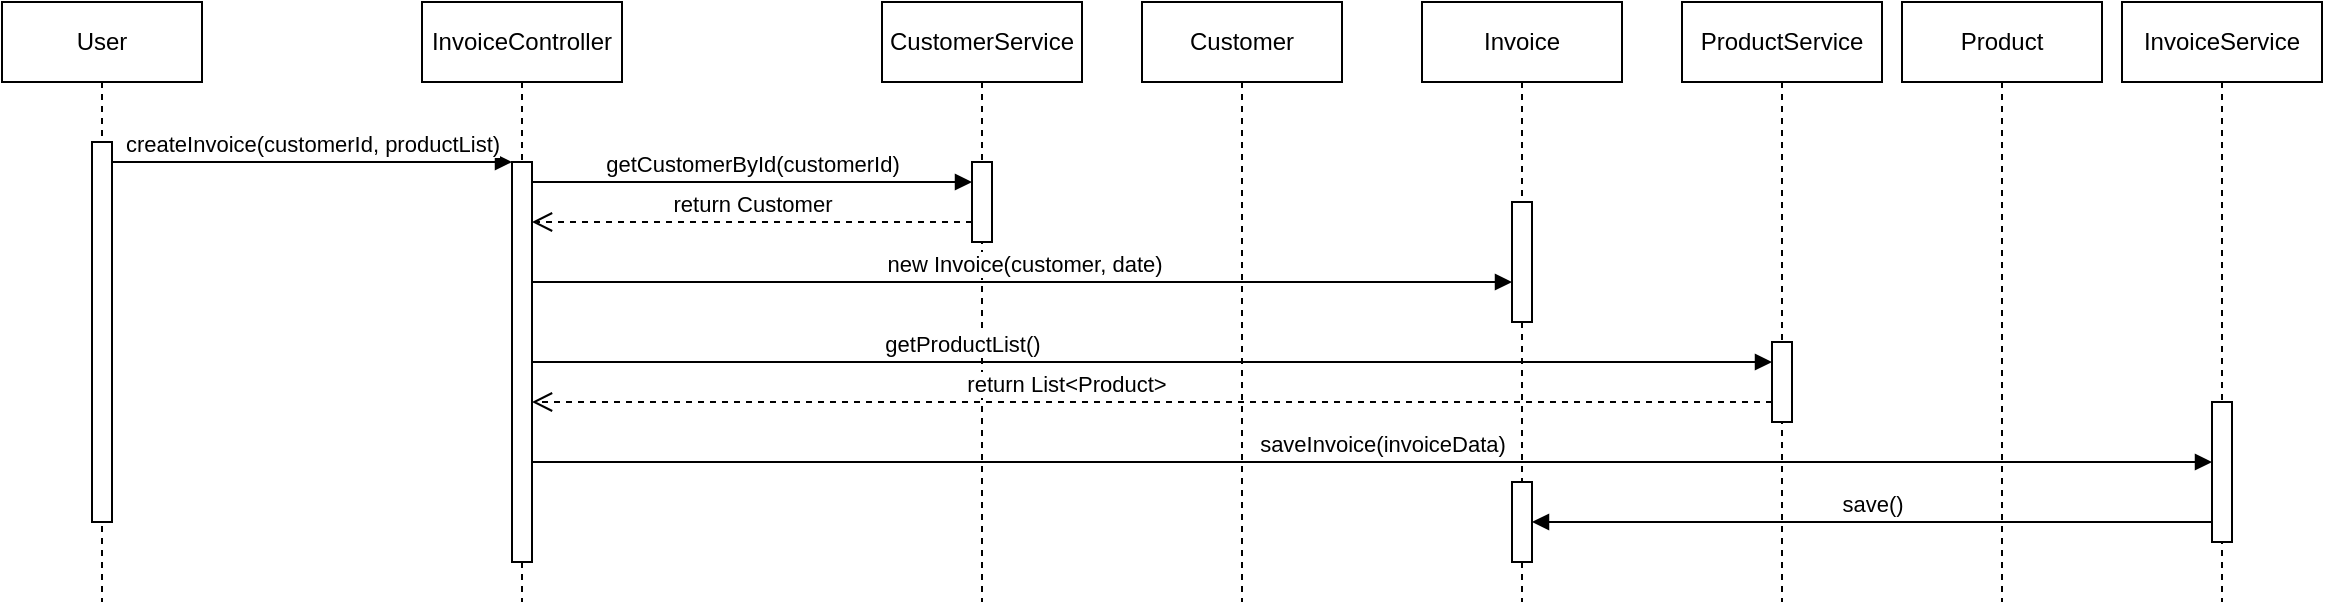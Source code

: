 <mxfile version="24.7.17">
  <diagram name="Page-1" id="2YBvvXClWsGukQMizWep">
    <mxGraphModel dx="1185" dy="683" grid="1" gridSize="10" guides="1" tooltips="1" connect="1" arrows="1" fold="1" page="1" pageScale="1" pageWidth="850" pageHeight="1100" math="0" shadow="0">
      <root>
        <mxCell id="0" />
        <mxCell id="1" parent="0" />
        <mxCell id="aM9ryv3xv72pqoxQDRHE-1" value="User" style="shape=umlLifeline;perimeter=lifelinePerimeter;whiteSpace=wrap;html=1;container=0;dropTarget=0;collapsible=0;recursiveResize=0;outlineConnect=0;portConstraint=eastwest;newEdgeStyle={&quot;edgeStyle&quot;:&quot;elbowEdgeStyle&quot;,&quot;elbow&quot;:&quot;vertical&quot;,&quot;curved&quot;:0,&quot;rounded&quot;:0};" parent="1" vertex="1">
          <mxGeometry x="40" y="40" width="100" height="300" as="geometry" />
        </mxCell>
        <mxCell id="aM9ryv3xv72pqoxQDRHE-2" value="" style="html=1;points=[];perimeter=orthogonalPerimeter;outlineConnect=0;targetShapes=umlLifeline;portConstraint=eastwest;newEdgeStyle={&quot;edgeStyle&quot;:&quot;elbowEdgeStyle&quot;,&quot;elbow&quot;:&quot;vertical&quot;,&quot;curved&quot;:0,&quot;rounded&quot;:0};" parent="aM9ryv3xv72pqoxQDRHE-1" vertex="1">
          <mxGeometry x="45" y="70" width="10" height="190" as="geometry" />
        </mxCell>
        <mxCell id="aM9ryv3xv72pqoxQDRHE-5" value="InvoiceController" style="shape=umlLifeline;perimeter=lifelinePerimeter;whiteSpace=wrap;html=1;container=0;dropTarget=0;collapsible=0;recursiveResize=0;outlineConnect=0;portConstraint=eastwest;newEdgeStyle={&quot;edgeStyle&quot;:&quot;elbowEdgeStyle&quot;,&quot;elbow&quot;:&quot;vertical&quot;,&quot;curved&quot;:0,&quot;rounded&quot;:0};" parent="1" vertex="1">
          <mxGeometry x="250" y="40" width="100" height="300" as="geometry" />
        </mxCell>
        <mxCell id="aM9ryv3xv72pqoxQDRHE-6" value="" style="html=1;points=[];perimeter=orthogonalPerimeter;outlineConnect=0;targetShapes=umlLifeline;portConstraint=eastwest;newEdgeStyle={&quot;edgeStyle&quot;:&quot;elbowEdgeStyle&quot;,&quot;elbow&quot;:&quot;vertical&quot;,&quot;curved&quot;:0,&quot;rounded&quot;:0};" parent="aM9ryv3xv72pqoxQDRHE-5" vertex="1">
          <mxGeometry x="45" y="80" width="10" height="200" as="geometry" />
        </mxCell>
        <mxCell id="aM9ryv3xv72pqoxQDRHE-7" value="createInvoice(customerId, productList)" style="html=1;verticalAlign=bottom;endArrow=block;edgeStyle=elbowEdgeStyle;elbow=vertical;curved=0;rounded=0;" parent="1" source="aM9ryv3xv72pqoxQDRHE-2" target="aM9ryv3xv72pqoxQDRHE-6" edge="1">
          <mxGeometry x="0.002" relative="1" as="geometry">
            <mxPoint x="195" y="130" as="sourcePoint" />
            <Array as="points">
              <mxPoint x="180" y="120" />
            </Array>
            <mxPoint as="offset" />
          </mxGeometry>
        </mxCell>
        <mxCell id="aM9ryv3xv72pqoxQDRHE-8" value="return Customer" style="html=1;verticalAlign=bottom;endArrow=open;dashed=1;endSize=8;edgeStyle=elbowEdgeStyle;elbow=vertical;curved=0;rounded=0;" parent="1" source="YGuOqZrckGrkjfr9ZgoB-3" target="aM9ryv3xv72pqoxQDRHE-6" edge="1">
          <mxGeometry relative="1" as="geometry">
            <mxPoint x="315" y="150" as="targetPoint" />
            <Array as="points">
              <mxPoint x="415" y="150" />
            </Array>
            <mxPoint x="505" y="150" as="sourcePoint" />
          </mxGeometry>
        </mxCell>
        <mxCell id="YGuOqZrckGrkjfr9ZgoB-2" value="CustomerService" style="shape=umlLifeline;perimeter=lifelinePerimeter;whiteSpace=wrap;html=1;container=0;dropTarget=0;collapsible=0;recursiveResize=0;outlineConnect=0;portConstraint=eastwest;newEdgeStyle={&quot;edgeStyle&quot;:&quot;elbowEdgeStyle&quot;,&quot;elbow&quot;:&quot;vertical&quot;,&quot;curved&quot;:0,&quot;rounded&quot;:0};" vertex="1" parent="1">
          <mxGeometry x="480" y="40" width="100" height="300" as="geometry" />
        </mxCell>
        <mxCell id="YGuOqZrckGrkjfr9ZgoB-3" value="" style="html=1;points=[];perimeter=orthogonalPerimeter;outlineConnect=0;targetShapes=umlLifeline;portConstraint=eastwest;newEdgeStyle={&quot;edgeStyle&quot;:&quot;elbowEdgeStyle&quot;,&quot;elbow&quot;:&quot;vertical&quot;,&quot;curved&quot;:0,&quot;rounded&quot;:0};" vertex="1" parent="YGuOqZrckGrkjfr9ZgoB-2">
          <mxGeometry x="45" y="80" width="10" height="40" as="geometry" />
        </mxCell>
        <mxCell id="YGuOqZrckGrkjfr9ZgoB-6" value="ProductService" style="shape=umlLifeline;perimeter=lifelinePerimeter;whiteSpace=wrap;html=1;container=0;dropTarget=0;collapsible=0;recursiveResize=0;outlineConnect=0;portConstraint=eastwest;newEdgeStyle={&quot;edgeStyle&quot;:&quot;elbowEdgeStyle&quot;,&quot;elbow&quot;:&quot;vertical&quot;,&quot;curved&quot;:0,&quot;rounded&quot;:0};" vertex="1" parent="1">
          <mxGeometry x="880" y="40" width="100" height="300" as="geometry" />
        </mxCell>
        <mxCell id="YGuOqZrckGrkjfr9ZgoB-7" value="" style="html=1;points=[];perimeter=orthogonalPerimeter;outlineConnect=0;targetShapes=umlLifeline;portConstraint=eastwest;newEdgeStyle={&quot;edgeStyle&quot;:&quot;elbowEdgeStyle&quot;,&quot;elbow&quot;:&quot;vertical&quot;,&quot;curved&quot;:0,&quot;rounded&quot;:0};" vertex="1" parent="YGuOqZrckGrkjfr9ZgoB-6">
          <mxGeometry x="45" y="170" width="10" height="40" as="geometry" />
        </mxCell>
        <mxCell id="YGuOqZrckGrkjfr9ZgoB-9" value="InvoiceService" style="shape=umlLifeline;perimeter=lifelinePerimeter;whiteSpace=wrap;html=1;container=0;dropTarget=0;collapsible=0;recursiveResize=0;outlineConnect=0;portConstraint=eastwest;newEdgeStyle={&quot;edgeStyle&quot;:&quot;elbowEdgeStyle&quot;,&quot;elbow&quot;:&quot;vertical&quot;,&quot;curved&quot;:0,&quot;rounded&quot;:0};" vertex="1" parent="1">
          <mxGeometry x="1100" y="40" width="100" height="300" as="geometry" />
        </mxCell>
        <mxCell id="YGuOqZrckGrkjfr9ZgoB-10" value="" style="html=1;points=[];perimeter=orthogonalPerimeter;outlineConnect=0;targetShapes=umlLifeline;portConstraint=eastwest;newEdgeStyle={&quot;edgeStyle&quot;:&quot;elbowEdgeStyle&quot;,&quot;elbow&quot;:&quot;vertical&quot;,&quot;curved&quot;:0,&quot;rounded&quot;:0};" vertex="1" parent="YGuOqZrckGrkjfr9ZgoB-9">
          <mxGeometry x="45" y="200" width="10" height="70" as="geometry" />
        </mxCell>
        <mxCell id="YGuOqZrckGrkjfr9ZgoB-12" value="getCustomerById(customerId)" style="html=1;verticalAlign=bottom;endArrow=block;edgeStyle=elbowEdgeStyle;elbow=vertical;curved=0;rounded=0;" edge="1" parent="1" source="aM9ryv3xv72pqoxQDRHE-6" target="YGuOqZrckGrkjfr9ZgoB-3">
          <mxGeometry x="0.002" relative="1" as="geometry">
            <mxPoint x="310" y="140.14" as="sourcePoint" />
            <Array as="points">
              <mxPoint x="380" y="130" />
            </Array>
            <mxPoint x="390" y="140.14" as="targetPoint" />
            <mxPoint as="offset" />
          </mxGeometry>
        </mxCell>
        <mxCell id="YGuOqZrckGrkjfr9ZgoB-14" value="saveInvoice(invoiceData)" style="html=1;verticalAlign=bottom;endArrow=block;edgeStyle=elbowEdgeStyle;elbow=vertical;curved=0;rounded=0;" edge="1" parent="1" source="aM9ryv3xv72pqoxQDRHE-6" target="YGuOqZrckGrkjfr9ZgoB-10">
          <mxGeometry x="0.012" relative="1" as="geometry">
            <mxPoint x="305" y="270" as="sourcePoint" />
            <Array as="points">
              <mxPoint x="390" y="270" />
            </Array>
            <mxPoint x="1055" y="270" as="targetPoint" />
            <mxPoint as="offset" />
          </mxGeometry>
        </mxCell>
        <mxCell id="YGuOqZrckGrkjfr9ZgoB-16" value="getProductList()" style="html=1;verticalAlign=bottom;endArrow=block;edgeStyle=elbowEdgeStyle;elbow=vertical;curved=0;rounded=0;" edge="1" parent="1" source="aM9ryv3xv72pqoxQDRHE-6" target="YGuOqZrckGrkjfr9ZgoB-7">
          <mxGeometry x="-0.306" relative="1" as="geometry">
            <mxPoint x="305" y="220" as="sourcePoint" />
            <Array as="points">
              <mxPoint x="510" y="220" />
            </Array>
            <mxPoint x="915" y="220" as="targetPoint" />
            <mxPoint as="offset" />
          </mxGeometry>
        </mxCell>
        <mxCell id="YGuOqZrckGrkjfr9ZgoB-18" value="return List&amp;lt;Product&amp;gt;" style="html=1;verticalAlign=bottom;endArrow=open;dashed=1;endSize=8;edgeStyle=elbowEdgeStyle;elbow=vertical;curved=0;rounded=0;" edge="1" parent="1" source="YGuOqZrckGrkjfr9ZgoB-7" target="aM9ryv3xv72pqoxQDRHE-6">
          <mxGeometry x="0.139" relative="1" as="geometry">
            <mxPoint x="305" y="240" as="targetPoint" />
            <Array as="points">
              <mxPoint x="515" y="240" />
            </Array>
            <mxPoint x="915" y="240" as="sourcePoint" />
            <mxPoint as="offset" />
          </mxGeometry>
        </mxCell>
        <mxCell id="YGuOqZrckGrkjfr9ZgoB-19" value="Customer" style="shape=umlLifeline;perimeter=lifelinePerimeter;whiteSpace=wrap;html=1;container=0;dropTarget=0;collapsible=0;recursiveResize=0;outlineConnect=0;portConstraint=eastwest;newEdgeStyle={&quot;edgeStyle&quot;:&quot;elbowEdgeStyle&quot;,&quot;elbow&quot;:&quot;vertical&quot;,&quot;curved&quot;:0,&quot;rounded&quot;:0};" vertex="1" parent="1">
          <mxGeometry x="610" y="40" width="100" height="300" as="geometry" />
        </mxCell>
        <mxCell id="YGuOqZrckGrkjfr9ZgoB-22" value="Invoice" style="shape=umlLifeline;perimeter=lifelinePerimeter;whiteSpace=wrap;html=1;container=0;dropTarget=0;collapsible=0;recursiveResize=0;outlineConnect=0;portConstraint=eastwest;newEdgeStyle={&quot;edgeStyle&quot;:&quot;elbowEdgeStyle&quot;,&quot;elbow&quot;:&quot;vertical&quot;,&quot;curved&quot;:0,&quot;rounded&quot;:0};" vertex="1" parent="1">
          <mxGeometry x="750" y="40" width="100" height="300" as="geometry" />
        </mxCell>
        <mxCell id="YGuOqZrckGrkjfr9ZgoB-23" value="" style="html=1;points=[];perimeter=orthogonalPerimeter;outlineConnect=0;targetShapes=umlLifeline;portConstraint=eastwest;newEdgeStyle={&quot;edgeStyle&quot;:&quot;elbowEdgeStyle&quot;,&quot;elbow&quot;:&quot;vertical&quot;,&quot;curved&quot;:0,&quot;rounded&quot;:0};" vertex="1" parent="YGuOqZrckGrkjfr9ZgoB-22">
          <mxGeometry x="45" y="100" width="10" height="60" as="geometry" />
        </mxCell>
        <mxCell id="YGuOqZrckGrkjfr9ZgoB-28" value="" style="html=1;points=[];perimeter=orthogonalPerimeter;outlineConnect=0;targetShapes=umlLifeline;portConstraint=eastwest;newEdgeStyle={&quot;edgeStyle&quot;:&quot;elbowEdgeStyle&quot;,&quot;elbow&quot;:&quot;vertical&quot;,&quot;curved&quot;:0,&quot;rounded&quot;:0};" vertex="1" parent="YGuOqZrckGrkjfr9ZgoB-22">
          <mxGeometry x="45" y="240" width="10" height="40" as="geometry" />
        </mxCell>
        <mxCell id="YGuOqZrckGrkjfr9ZgoB-24" value="new Invoice(customer, date)" style="html=1;verticalAlign=bottom;endArrow=block;edgeStyle=elbowEdgeStyle;elbow=vertical;curved=0;rounded=0;" edge="1" parent="1" source="aM9ryv3xv72pqoxQDRHE-6" target="YGuOqZrckGrkjfr9ZgoB-23">
          <mxGeometry x="0.002" relative="1" as="geometry">
            <mxPoint x="305" y="180" as="sourcePoint" />
            <Array as="points">
              <mxPoint x="405" y="180" />
            </Array>
            <mxPoint x="785" y="180" as="targetPoint" />
            <mxPoint as="offset" />
          </mxGeometry>
        </mxCell>
        <mxCell id="YGuOqZrckGrkjfr9ZgoB-25" value="Product" style="shape=umlLifeline;perimeter=lifelinePerimeter;whiteSpace=wrap;html=1;container=0;dropTarget=0;collapsible=0;recursiveResize=0;outlineConnect=0;portConstraint=eastwest;newEdgeStyle={&quot;edgeStyle&quot;:&quot;elbowEdgeStyle&quot;,&quot;elbow&quot;:&quot;vertical&quot;,&quot;curved&quot;:0,&quot;rounded&quot;:0};" vertex="1" parent="1">
          <mxGeometry x="990" y="40" width="100" height="300" as="geometry" />
        </mxCell>
        <mxCell id="YGuOqZrckGrkjfr9ZgoB-27" value="save()" style="html=1;verticalAlign=bottom;endArrow=block;edgeStyle=elbowEdgeStyle;elbow=vertical;curved=0;rounded=0;" edge="1" parent="1" source="YGuOqZrckGrkjfr9ZgoB-10" target="YGuOqZrckGrkjfr9ZgoB-28">
          <mxGeometry x="0.002" relative="1" as="geometry">
            <mxPoint x="1130" y="300" as="sourcePoint" />
            <Array as="points">
              <mxPoint x="1105" y="300" />
            </Array>
            <mxPoint x="810" y="300" as="targetPoint" />
            <mxPoint as="offset" />
          </mxGeometry>
        </mxCell>
      </root>
    </mxGraphModel>
  </diagram>
</mxfile>
